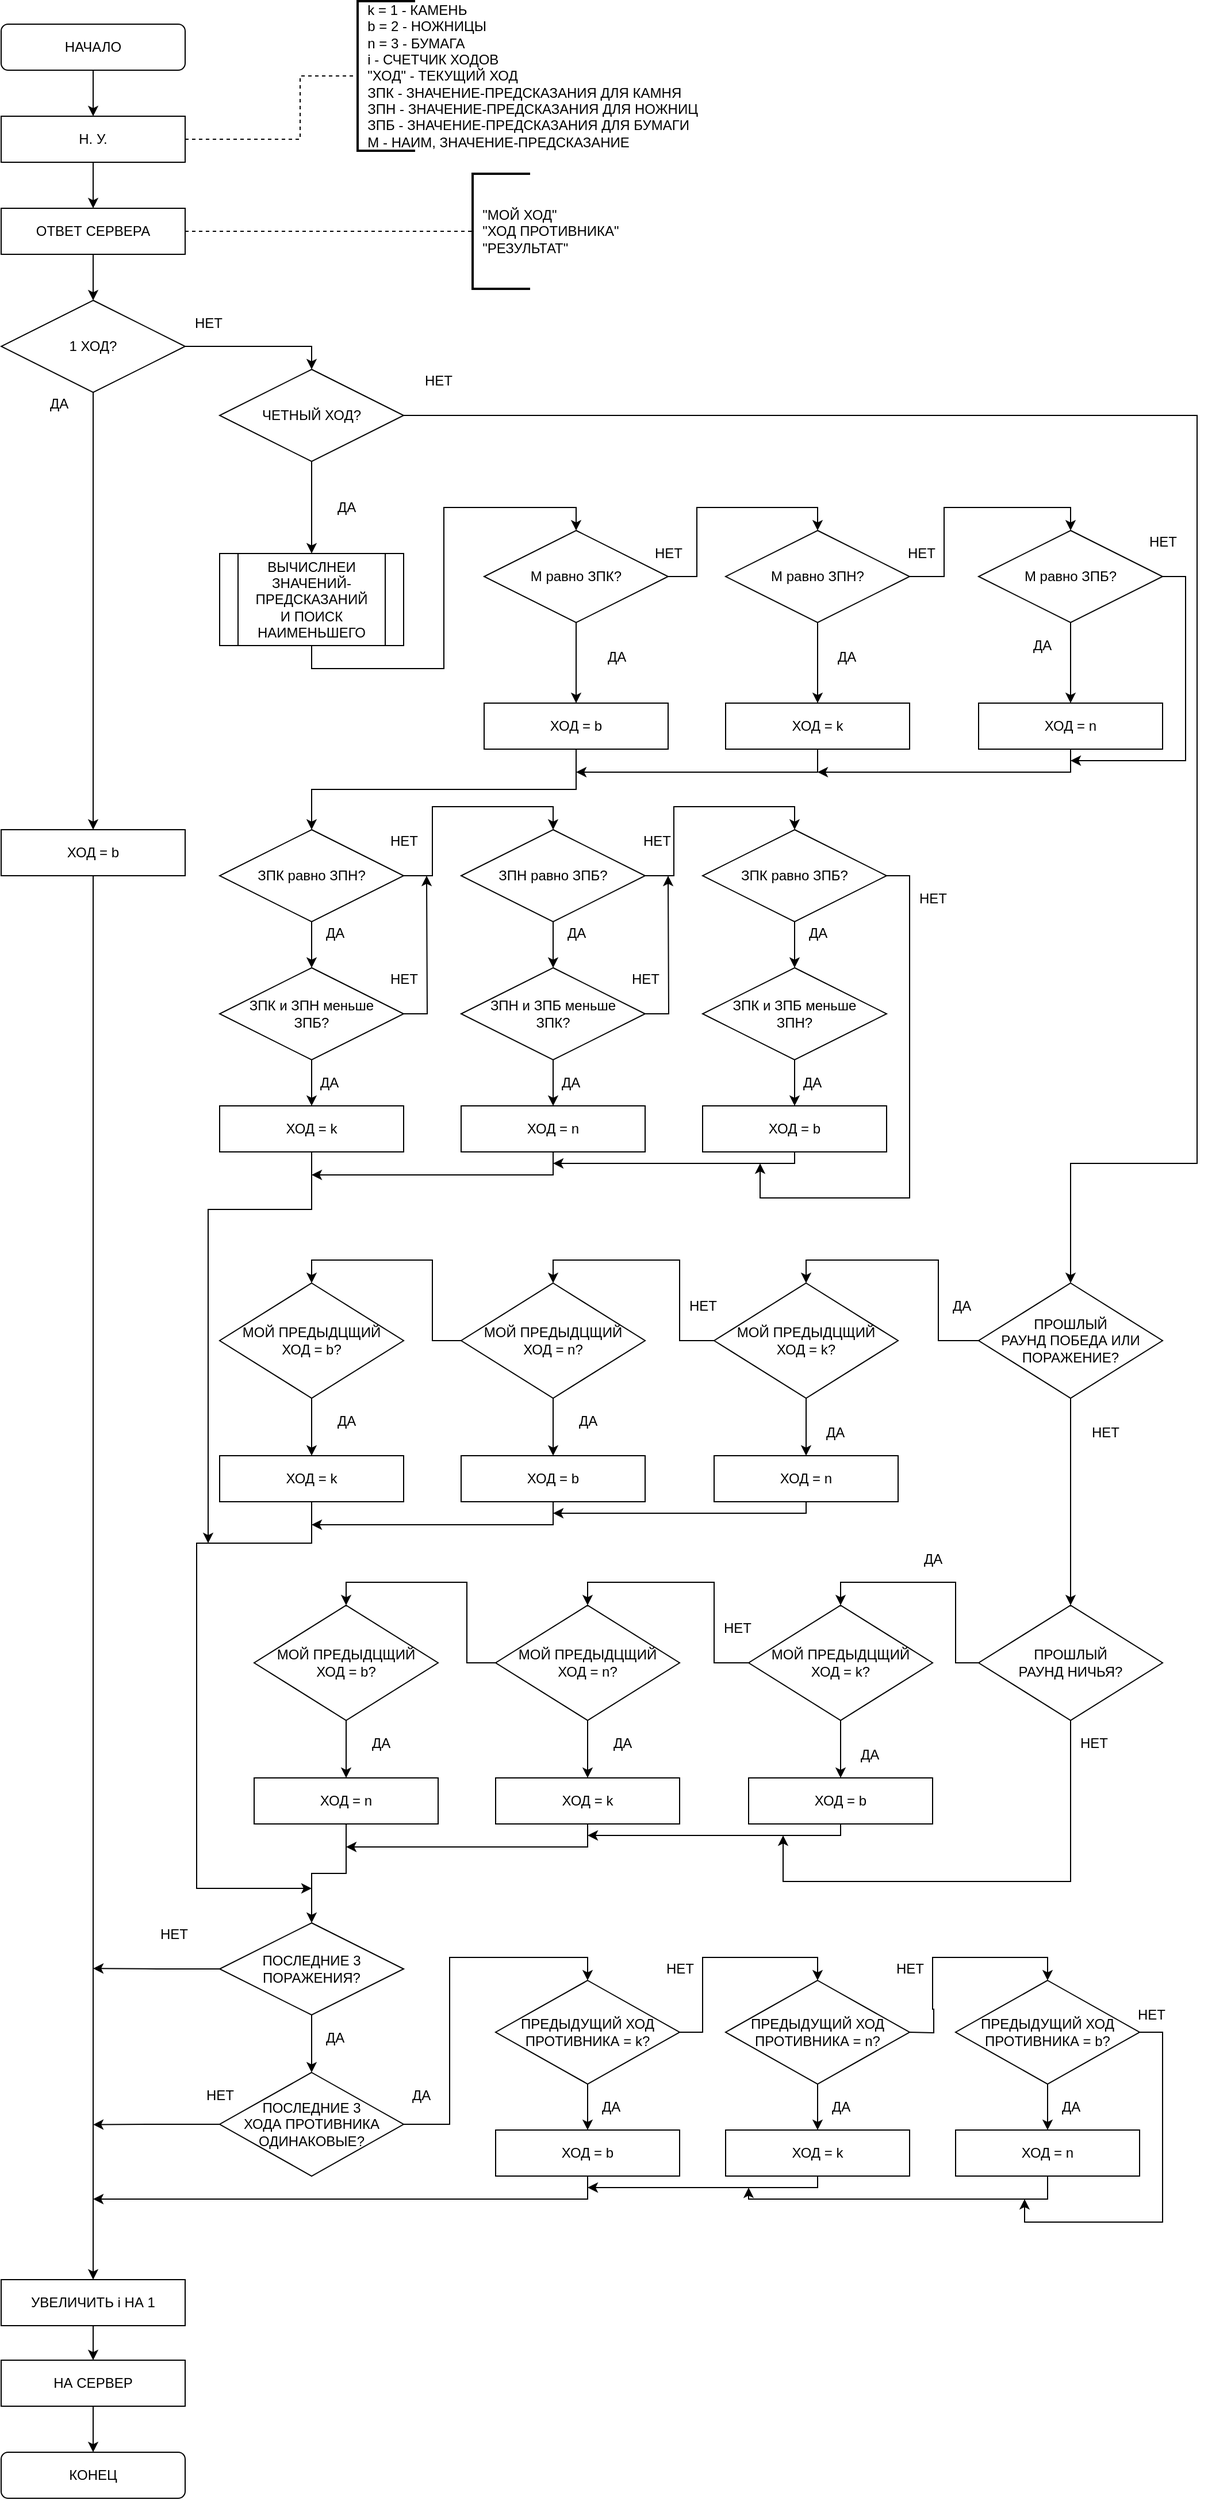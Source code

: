 <mxfile version="15.6.8" type="device"><diagram id="y2-D5QnwglV_dCBzOcti" name="Page-1"><mxGraphModel dx="2031" dy="1007" grid="1" gridSize="10" guides="1" tooltips="1" connect="1" arrows="1" fold="1" page="1" pageScale="1" pageWidth="1169" pageHeight="1654" math="0" shadow="0"><root><mxCell id="0"/><mxCell id="1" parent="0"/><mxCell id="aQTMfJhkRiMuNMCiUaAW-3" style="edgeStyle=orthogonalEdgeStyle;rounded=0;orthogonalLoop=1;jettySize=auto;html=1;exitX=0.5;exitY=1;exitDx=0;exitDy=0;entryX=0.5;entryY=0;entryDx=0;entryDy=0;" parent="1" source="aQTMfJhkRiMuNMCiUaAW-1" target="aQTMfJhkRiMuNMCiUaAW-2" edge="1"><mxGeometry relative="1" as="geometry"/></mxCell><mxCell id="aQTMfJhkRiMuNMCiUaAW-1" value="НАЧАЛО" style="rounded=1;whiteSpace=wrap;html=1;" parent="1" vertex="1"><mxGeometry x="120" y="40" width="160" height="40" as="geometry"/></mxCell><mxCell id="aQTMfJhkRiMuNMCiUaAW-8" style="edgeStyle=orthogonalEdgeStyle;rounded=0;orthogonalLoop=1;jettySize=auto;html=1;exitX=0.5;exitY=1;exitDx=0;exitDy=0;entryX=0.5;entryY=0;entryDx=0;entryDy=0;" parent="1" source="aQTMfJhkRiMuNMCiUaAW-2" target="aQTMfJhkRiMuNMCiUaAW-7" edge="1"><mxGeometry relative="1" as="geometry"/></mxCell><mxCell id="aQTMfJhkRiMuNMCiUaAW-2" value="Н. У." style="rounded=0;whiteSpace=wrap;html=1;" parent="1" vertex="1"><mxGeometry x="120" y="120" width="160" height="40" as="geometry"/></mxCell><mxCell id="aQTMfJhkRiMuNMCiUaAW-4" value="&amp;nbsp; k = 1 - КАМЕНЬ&lt;br&gt;&amp;nbsp; b = 2 - НОЖНИЦЫ&lt;br&gt;&amp;nbsp; n = 3 - БУМАГА&lt;br&gt;&amp;nbsp; i - СЧЕТЧИК ХОДОВ&lt;br&gt;&amp;nbsp; &quot;ХОД&quot; - ТЕКУЩИЙ ХОД&lt;br&gt;&amp;nbsp; ЗПК - ЗНАЧЕНИЕ-ПРЕДСКАЗАНИЯ ДЛЯ КАМНЯ&lt;br&gt;&amp;nbsp; ЗПН - ЗНАЧЕНИЕ-ПРЕДСКАЗАНИЯ ДЛЯ НОЖНИЦ&lt;br&gt;&amp;nbsp; ЗПБ - ЗНАЧЕНИЕ-ПРЕДСКАЗАНИЯ ДЛЯ БУМАГИ&lt;br&gt;&amp;nbsp; M - НАИМ, ЗНАЧЕНИЕ-ПРЕДСКАЗАНИЕ" style="strokeWidth=2;html=1;shape=mxgraph.flowchart.annotation_1;align=left;pointerEvents=1;" parent="1" vertex="1"><mxGeometry x="430" y="20" width="50" height="130" as="geometry"/></mxCell><mxCell id="aQTMfJhkRiMuNMCiUaAW-6" value="" style="endArrow=none;dashed=1;html=1;rounded=0;entryX=0;entryY=0.5;entryDx=0;entryDy=0;entryPerimeter=0;exitX=1;exitY=0.5;exitDx=0;exitDy=0;" parent="1" source="aQTMfJhkRiMuNMCiUaAW-2" target="aQTMfJhkRiMuNMCiUaAW-4" edge="1"><mxGeometry width="50" height="50" relative="1" as="geometry"><mxPoint x="250" y="220" as="sourcePoint"/><mxPoint x="300" y="170" as="targetPoint"/><Array as="points"><mxPoint x="380" y="140"/><mxPoint x="380" y="85"/></Array></mxGeometry></mxCell><mxCell id="aQTMfJhkRiMuNMCiUaAW-12" style="edgeStyle=orthogonalEdgeStyle;rounded=0;orthogonalLoop=1;jettySize=auto;html=1;exitX=0.5;exitY=1;exitDx=0;exitDy=0;entryX=0.5;entryY=0;entryDx=0;entryDy=0;" parent="1" source="aQTMfJhkRiMuNMCiUaAW-7" target="aQTMfJhkRiMuNMCiUaAW-11" edge="1"><mxGeometry relative="1" as="geometry"/></mxCell><mxCell id="aQTMfJhkRiMuNMCiUaAW-7" value="ОТВЕТ СЕРВЕРА&lt;br&gt;" style="rounded=0;whiteSpace=wrap;html=1;" parent="1" vertex="1"><mxGeometry x="120" y="200" width="160" height="40" as="geometry"/></mxCell><mxCell id="aQTMfJhkRiMuNMCiUaAW-9" value="&amp;nbsp; &quot;МОЙ ХОД&quot;&lt;br&gt;&amp;nbsp; &quot;ХОД ПРОТИВНИКА&quot;&lt;br&gt;&amp;nbsp; &quot;РЕЗУЛЬТАТ&quot;" style="strokeWidth=2;html=1;shape=mxgraph.flowchart.annotation_1;align=left;pointerEvents=1;" parent="1" vertex="1"><mxGeometry x="530" y="170" width="50" height="100" as="geometry"/></mxCell><mxCell id="aQTMfJhkRiMuNMCiUaAW-10" value="" style="endArrow=none;dashed=1;html=1;rounded=0;entryX=0;entryY=0.5;entryDx=0;entryDy=0;entryPerimeter=0;exitX=1;exitY=0.5;exitDx=0;exitDy=0;" parent="1" source="aQTMfJhkRiMuNMCiUaAW-7" target="aQTMfJhkRiMuNMCiUaAW-9" edge="1"><mxGeometry width="50" height="50" relative="1" as="geometry"><mxPoint x="290" y="219.41" as="sourcePoint"/><mxPoint x="350" y="219.41" as="targetPoint"/></mxGeometry></mxCell><mxCell id="aQTMfJhkRiMuNMCiUaAW-14" style="edgeStyle=orthogonalEdgeStyle;rounded=0;orthogonalLoop=1;jettySize=auto;html=1;exitX=0.5;exitY=1;exitDx=0;exitDy=0;entryX=0.5;entryY=0;entryDx=0;entryDy=0;" parent="1" source="aQTMfJhkRiMuNMCiUaAW-11" target="aQTMfJhkRiMuNMCiUaAW-13" edge="1"><mxGeometry relative="1" as="geometry"/></mxCell><mxCell id="8wLW-mZqTRAow8CKmx_i-2" style="edgeStyle=orthogonalEdgeStyle;rounded=0;orthogonalLoop=1;jettySize=auto;html=1;exitX=1;exitY=0.5;exitDx=0;exitDy=0;entryX=0.5;entryY=0;entryDx=0;entryDy=0;" edge="1" parent="1" source="aQTMfJhkRiMuNMCiUaAW-11" target="8wLW-mZqTRAow8CKmx_i-1"><mxGeometry relative="1" as="geometry"/></mxCell><mxCell id="aQTMfJhkRiMuNMCiUaAW-11" value="1 ХОД?" style="rhombus;whiteSpace=wrap;html=1;" parent="1" vertex="1"><mxGeometry x="120" y="280" width="160" height="80" as="geometry"/></mxCell><mxCell id="aQTMfJhkRiMuNMCiUaAW-17" style="edgeStyle=orthogonalEdgeStyle;rounded=0;orthogonalLoop=1;jettySize=auto;html=1;exitX=0.5;exitY=1;exitDx=0;exitDy=0;entryX=0.5;entryY=0;entryDx=0;entryDy=0;" parent="1" source="aQTMfJhkRiMuNMCiUaAW-13" target="aQTMfJhkRiMuNMCiUaAW-16" edge="1"><mxGeometry relative="1" as="geometry"/></mxCell><mxCell id="aQTMfJhkRiMuNMCiUaAW-13" value="ХОД = b" style="rounded=0;whiteSpace=wrap;html=1;" parent="1" vertex="1"><mxGeometry x="120" y="740" width="160" height="40" as="geometry"/></mxCell><mxCell id="aQTMfJhkRiMuNMCiUaAW-15" value="ДА" style="text;html=1;align=center;verticalAlign=middle;resizable=0;points=[];autosize=1;strokeColor=none;fillColor=none;" parent="1" vertex="1"><mxGeometry x="155" y="360" width="30" height="20" as="geometry"/></mxCell><mxCell id="aQTMfJhkRiMuNMCiUaAW-19" style="edgeStyle=orthogonalEdgeStyle;rounded=0;orthogonalLoop=1;jettySize=auto;html=1;exitX=0.5;exitY=1;exitDx=0;exitDy=0;entryX=0.5;entryY=0;entryDx=0;entryDy=0;" parent="1" source="aQTMfJhkRiMuNMCiUaAW-16" target="aQTMfJhkRiMuNMCiUaAW-18" edge="1"><mxGeometry relative="1" as="geometry"/></mxCell><mxCell id="aQTMfJhkRiMuNMCiUaAW-16" value="УВЕЛИЧИТЬ i НА 1" style="rounded=0;whiteSpace=wrap;html=1;" parent="1" vertex="1"><mxGeometry x="120" y="2000" width="160" height="40" as="geometry"/></mxCell><mxCell id="aQTMfJhkRiMuNMCiUaAW-21" style="edgeStyle=orthogonalEdgeStyle;rounded=0;orthogonalLoop=1;jettySize=auto;html=1;exitX=0.5;exitY=1;exitDx=0;exitDy=0;entryX=0.5;entryY=0;entryDx=0;entryDy=0;" parent="1" source="aQTMfJhkRiMuNMCiUaAW-18" target="aQTMfJhkRiMuNMCiUaAW-20" edge="1"><mxGeometry relative="1" as="geometry"/></mxCell><mxCell id="aQTMfJhkRiMuNMCiUaAW-18" value="НА СЕРВЕР" style="rounded=0;whiteSpace=wrap;html=1;" parent="1" vertex="1"><mxGeometry x="120" y="2070" width="160" height="40" as="geometry"/></mxCell><mxCell id="aQTMfJhkRiMuNMCiUaAW-20" value="КОНЕЦ" style="rounded=1;whiteSpace=wrap;html=1;" parent="1" vertex="1"><mxGeometry x="120" y="2150" width="160" height="40" as="geometry"/></mxCell><mxCell id="aQTMfJhkRiMuNMCiUaAW-26" style="edgeStyle=orthogonalEdgeStyle;rounded=0;orthogonalLoop=1;jettySize=auto;html=1;exitX=0.5;exitY=1;exitDx=0;exitDy=0;entryX=0.5;entryY=0;entryDx=0;entryDy=0;" parent="1" source="aQTMfJhkRiMuNMCiUaAW-22" target="aQTMfJhkRiMuNMCiUaAW-25" edge="1"><mxGeometry relative="1" as="geometry"/></mxCell><mxCell id="aQTMfJhkRiMuNMCiUaAW-22" value="ВЫЧИСЛНЕИ ЗНАЧЕНИЙ-ПРЕДСКАЗАНИЙ&lt;br&gt;И ПОИСК НАИМЕНЬШЕГО" style="shape=process;whiteSpace=wrap;html=1;backgroundOutline=1;" parent="1" vertex="1"><mxGeometry x="310" y="500" width="160" height="80" as="geometry"/></mxCell><mxCell id="aQTMfJhkRiMuNMCiUaAW-24" value="НЕТ" style="text;html=1;align=center;verticalAlign=middle;resizable=0;points=[];autosize=1;strokeColor=none;fillColor=none;" parent="1" vertex="1"><mxGeometry x="280" y="290" width="40" height="20" as="geometry"/></mxCell><mxCell id="aQTMfJhkRiMuNMCiUaAW-32" style="edgeStyle=orthogonalEdgeStyle;rounded=0;orthogonalLoop=1;jettySize=auto;html=1;exitX=0.5;exitY=1;exitDx=0;exitDy=0;entryX=0.5;entryY=0;entryDx=0;entryDy=0;" parent="1" source="aQTMfJhkRiMuNMCiUaAW-25" target="aQTMfJhkRiMuNMCiUaAW-31" edge="1"><mxGeometry relative="1" as="geometry"/></mxCell><mxCell id="aQTMfJhkRiMuNMCiUaAW-38" style="edgeStyle=orthogonalEdgeStyle;rounded=0;orthogonalLoop=1;jettySize=auto;html=1;exitX=1;exitY=0.5;exitDx=0;exitDy=0;entryX=0.5;entryY=0;entryDx=0;entryDy=0;" parent="1" source="aQTMfJhkRiMuNMCiUaAW-25" target="aQTMfJhkRiMuNMCiUaAW-35" edge="1"><mxGeometry relative="1" as="geometry"/></mxCell><mxCell id="aQTMfJhkRiMuNMCiUaAW-25" value="М равно ЗПК?" style="rhombus;whiteSpace=wrap;html=1;" parent="1" vertex="1"><mxGeometry x="540" y="480" width="160" height="80" as="geometry"/></mxCell><mxCell id="aQTMfJhkRiMuNMCiUaAW-48" style="edgeStyle=orthogonalEdgeStyle;rounded=0;orthogonalLoop=1;jettySize=auto;html=1;exitX=0.5;exitY=1;exitDx=0;exitDy=0;entryX=0.5;entryY=0;entryDx=0;entryDy=0;" parent="1" source="aQTMfJhkRiMuNMCiUaAW-31" target="aQTMfJhkRiMuNMCiUaAW-47" edge="1"><mxGeometry relative="1" as="geometry"/></mxCell><mxCell id="aQTMfJhkRiMuNMCiUaAW-31" value="ХОД = b" style="rounded=0;whiteSpace=wrap;html=1;" parent="1" vertex="1"><mxGeometry x="540" y="630" width="160" height="40" as="geometry"/></mxCell><mxCell id="aQTMfJhkRiMuNMCiUaAW-33" value="ДА" style="text;html=1;align=center;verticalAlign=middle;resizable=0;points=[];autosize=1;strokeColor=none;fillColor=none;" parent="1" vertex="1"><mxGeometry x="640" y="580" width="30" height="20" as="geometry"/></mxCell><mxCell id="aQTMfJhkRiMuNMCiUaAW-34" style="edgeStyle=orthogonalEdgeStyle;rounded=0;orthogonalLoop=1;jettySize=auto;html=1;exitX=0.5;exitY=1;exitDx=0;exitDy=0;entryX=0.5;entryY=0;entryDx=0;entryDy=0;" parent="1" source="aQTMfJhkRiMuNMCiUaAW-35" target="aQTMfJhkRiMuNMCiUaAW-36" edge="1"><mxGeometry relative="1" as="geometry"/></mxCell><mxCell id="aQTMfJhkRiMuNMCiUaAW-44" style="edgeStyle=orthogonalEdgeStyle;rounded=0;orthogonalLoop=1;jettySize=auto;html=1;exitX=1;exitY=0.5;exitDx=0;exitDy=0;entryX=0.5;entryY=0;entryDx=0;entryDy=0;" parent="1" source="aQTMfJhkRiMuNMCiUaAW-35" target="aQTMfJhkRiMuNMCiUaAW-41" edge="1"><mxGeometry relative="1" as="geometry"/></mxCell><mxCell id="aQTMfJhkRiMuNMCiUaAW-35" value="М равно ЗПН?" style="rhombus;whiteSpace=wrap;html=1;" parent="1" vertex="1"><mxGeometry x="750" y="480" width="160" height="80" as="geometry"/></mxCell><mxCell id="8wLW-mZqTRAow8CKmx_i-7" style="edgeStyle=orthogonalEdgeStyle;rounded=0;orthogonalLoop=1;jettySize=auto;html=1;exitX=0.5;exitY=1;exitDx=0;exitDy=0;" edge="1" parent="1" source="aQTMfJhkRiMuNMCiUaAW-36"><mxGeometry relative="1" as="geometry"><mxPoint x="620" y="690" as="targetPoint"/><Array as="points"><mxPoint x="830" y="690"/></Array></mxGeometry></mxCell><mxCell id="aQTMfJhkRiMuNMCiUaAW-36" value="ХОД = k" style="rounded=0;whiteSpace=wrap;html=1;" parent="1" vertex="1"><mxGeometry x="750" y="630" width="160" height="40" as="geometry"/></mxCell><mxCell id="aQTMfJhkRiMuNMCiUaAW-37" value="ДА" style="text;html=1;align=center;verticalAlign=middle;resizable=0;points=[];autosize=1;strokeColor=none;fillColor=none;" parent="1" vertex="1"><mxGeometry x="840" y="580" width="30" height="20" as="geometry"/></mxCell><mxCell id="aQTMfJhkRiMuNMCiUaAW-39" value="НЕТ" style="text;html=1;align=center;verticalAlign=middle;resizable=0;points=[];autosize=1;strokeColor=none;fillColor=none;" parent="1" vertex="1"><mxGeometry x="680" y="490" width="40" height="20" as="geometry"/></mxCell><mxCell id="aQTMfJhkRiMuNMCiUaAW-40" style="edgeStyle=orthogonalEdgeStyle;rounded=0;orthogonalLoop=1;jettySize=auto;html=1;exitX=0.5;exitY=1;exitDx=0;exitDy=0;entryX=0.5;entryY=0;entryDx=0;entryDy=0;" parent="1" source="aQTMfJhkRiMuNMCiUaAW-41" target="aQTMfJhkRiMuNMCiUaAW-42" edge="1"><mxGeometry relative="1" as="geometry"/></mxCell><mxCell id="8wLW-mZqTRAow8CKmx_i-9" style="edgeStyle=orthogonalEdgeStyle;rounded=0;orthogonalLoop=1;jettySize=auto;html=1;exitX=1;exitY=0.5;exitDx=0;exitDy=0;" edge="1" parent="1" source="aQTMfJhkRiMuNMCiUaAW-41"><mxGeometry relative="1" as="geometry"><mxPoint x="1050" y="680" as="targetPoint"/><Array as="points"><mxPoint x="1150" y="520"/><mxPoint x="1150" y="680"/></Array></mxGeometry></mxCell><mxCell id="aQTMfJhkRiMuNMCiUaAW-41" value="М равно ЗПБ?" style="rhombus;whiteSpace=wrap;html=1;" parent="1" vertex="1"><mxGeometry x="970" y="480" width="160" height="80" as="geometry"/></mxCell><mxCell id="8wLW-mZqTRAow8CKmx_i-8" style="edgeStyle=orthogonalEdgeStyle;rounded=0;orthogonalLoop=1;jettySize=auto;html=1;exitX=0.5;exitY=1;exitDx=0;exitDy=0;" edge="1" parent="1" source="aQTMfJhkRiMuNMCiUaAW-42"><mxGeometry relative="1" as="geometry"><mxPoint x="830" y="690" as="targetPoint"/><Array as="points"><mxPoint x="1050" y="690"/></Array></mxGeometry></mxCell><mxCell id="aQTMfJhkRiMuNMCiUaAW-42" value="ХОД = n" style="rounded=0;whiteSpace=wrap;html=1;" parent="1" vertex="1"><mxGeometry x="970" y="630" width="160" height="40" as="geometry"/></mxCell><mxCell id="aQTMfJhkRiMuNMCiUaAW-43" value="ДА" style="text;html=1;align=center;verticalAlign=middle;resizable=0;points=[];autosize=1;strokeColor=none;fillColor=none;" parent="1" vertex="1"><mxGeometry x="1010" y="570" width="30" height="20" as="geometry"/></mxCell><mxCell id="aQTMfJhkRiMuNMCiUaAW-45" value="НЕТ" style="text;html=1;align=center;verticalAlign=middle;resizable=0;points=[];autosize=1;strokeColor=none;fillColor=none;" parent="1" vertex="1"><mxGeometry x="900" y="490" width="40" height="20" as="geometry"/></mxCell><mxCell id="aQTMfJhkRiMuNMCiUaAW-52" style="edgeStyle=orthogonalEdgeStyle;rounded=0;orthogonalLoop=1;jettySize=auto;html=1;exitX=0.5;exitY=1;exitDx=0;exitDy=0;entryX=0.5;entryY=0;entryDx=0;entryDy=0;" parent="1" source="aQTMfJhkRiMuNMCiUaAW-47" target="aQTMfJhkRiMuNMCiUaAW-51" edge="1"><mxGeometry relative="1" as="geometry"/></mxCell><mxCell id="aQTMfJhkRiMuNMCiUaAW-64" style="edgeStyle=orthogonalEdgeStyle;rounded=0;orthogonalLoop=1;jettySize=auto;html=1;exitX=1;exitY=0.5;exitDx=0;exitDy=0;entryX=0.5;entryY=0;entryDx=0;entryDy=0;" parent="1" source="aQTMfJhkRiMuNMCiUaAW-47" target="aQTMfJhkRiMuNMCiUaAW-58" edge="1"><mxGeometry relative="1" as="geometry"/></mxCell><mxCell id="aQTMfJhkRiMuNMCiUaAW-47" value="ЗПК равно ЗПН?" style="rhombus;whiteSpace=wrap;html=1;" parent="1" vertex="1"><mxGeometry x="310" y="740" width="160" height="80" as="geometry"/></mxCell><mxCell id="aQTMfJhkRiMuNMCiUaAW-54" style="edgeStyle=orthogonalEdgeStyle;rounded=0;orthogonalLoop=1;jettySize=auto;html=1;exitX=0.5;exitY=1;exitDx=0;exitDy=0;entryX=0.5;entryY=0;entryDx=0;entryDy=0;" parent="1" source="aQTMfJhkRiMuNMCiUaAW-51" target="aQTMfJhkRiMuNMCiUaAW-53" edge="1"><mxGeometry relative="1" as="geometry"/></mxCell><mxCell id="aQTMfJhkRiMuNMCiUaAW-66" style="edgeStyle=orthogonalEdgeStyle;rounded=0;orthogonalLoop=1;jettySize=auto;html=1;exitX=1;exitY=0.5;exitDx=0;exitDy=0;" parent="1" source="aQTMfJhkRiMuNMCiUaAW-51" edge="1"><mxGeometry relative="1" as="geometry"><mxPoint x="490" y="780" as="targetPoint"/></mxGeometry></mxCell><mxCell id="aQTMfJhkRiMuNMCiUaAW-51" value="ЗПК и ЗПН меньше &lt;br&gt;ЗПБ?" style="rhombus;whiteSpace=wrap;html=1;" parent="1" vertex="1"><mxGeometry x="310" y="860" width="160" height="80" as="geometry"/></mxCell><mxCell id="8wLW-mZqTRAow8CKmx_i-76" style="edgeStyle=orthogonalEdgeStyle;rounded=0;orthogonalLoop=1;jettySize=auto;html=1;exitX=0.5;exitY=1;exitDx=0;exitDy=0;" edge="1" parent="1" source="aQTMfJhkRiMuNMCiUaAW-53"><mxGeometry relative="1" as="geometry"><mxPoint x="300" y="1360" as="targetPoint"/><Array as="points"><mxPoint x="390" y="1070"/><mxPoint x="300" y="1070"/></Array></mxGeometry></mxCell><mxCell id="aQTMfJhkRiMuNMCiUaAW-53" value="ХОД = k" style="rounded=0;whiteSpace=wrap;html=1;" parent="1" vertex="1"><mxGeometry x="310" y="980" width="160" height="40" as="geometry"/></mxCell><mxCell id="aQTMfJhkRiMuNMCiUaAW-55" value="ДА" style="text;html=1;align=center;verticalAlign=middle;resizable=0;points=[];autosize=1;strokeColor=none;fillColor=none;" parent="1" vertex="1"><mxGeometry x="390" y="950" width="30" height="20" as="geometry"/></mxCell><mxCell id="aQTMfJhkRiMuNMCiUaAW-56" value="ДА" style="text;html=1;align=center;verticalAlign=middle;resizable=0;points=[];autosize=1;strokeColor=none;fillColor=none;" parent="1" vertex="1"><mxGeometry x="395" y="820" width="30" height="20" as="geometry"/></mxCell><mxCell id="aQTMfJhkRiMuNMCiUaAW-57" style="edgeStyle=orthogonalEdgeStyle;rounded=0;orthogonalLoop=1;jettySize=auto;html=1;exitX=0.5;exitY=1;exitDx=0;exitDy=0;entryX=0.5;entryY=0;entryDx=0;entryDy=0;" parent="1" source="aQTMfJhkRiMuNMCiUaAW-58" target="aQTMfJhkRiMuNMCiUaAW-60" edge="1"><mxGeometry relative="1" as="geometry"/></mxCell><mxCell id="aQTMfJhkRiMuNMCiUaAW-75" style="edgeStyle=orthogonalEdgeStyle;rounded=0;orthogonalLoop=1;jettySize=auto;html=1;exitX=1;exitY=0.5;exitDx=0;exitDy=0;entryX=0.5;entryY=0;entryDx=0;entryDy=0;" parent="1" source="aQTMfJhkRiMuNMCiUaAW-58" target="aQTMfJhkRiMuNMCiUaAW-69" edge="1"><mxGeometry relative="1" as="geometry"/></mxCell><mxCell id="aQTMfJhkRiMuNMCiUaAW-58" value="ЗПН равно ЗПБ?" style="rhombus;whiteSpace=wrap;html=1;" parent="1" vertex="1"><mxGeometry x="520" y="740" width="160" height="80" as="geometry"/></mxCell><mxCell id="aQTMfJhkRiMuNMCiUaAW-59" style="edgeStyle=orthogonalEdgeStyle;rounded=0;orthogonalLoop=1;jettySize=auto;html=1;exitX=0.5;exitY=1;exitDx=0;exitDy=0;entryX=0.5;entryY=0;entryDx=0;entryDy=0;" parent="1" source="aQTMfJhkRiMuNMCiUaAW-60" target="aQTMfJhkRiMuNMCiUaAW-61" edge="1"><mxGeometry relative="1" as="geometry"/></mxCell><mxCell id="aQTMfJhkRiMuNMCiUaAW-77" style="edgeStyle=orthogonalEdgeStyle;rounded=0;orthogonalLoop=1;jettySize=auto;html=1;exitX=1;exitY=0.5;exitDx=0;exitDy=0;" parent="1" source="aQTMfJhkRiMuNMCiUaAW-60" edge="1"><mxGeometry relative="1" as="geometry"><mxPoint x="700" y="780" as="targetPoint"/></mxGeometry></mxCell><mxCell id="aQTMfJhkRiMuNMCiUaAW-60" value="ЗПН и ЗПБ меньше &lt;br&gt;ЗПК?" style="rhombus;whiteSpace=wrap;html=1;" parent="1" vertex="1"><mxGeometry x="520" y="860" width="160" height="80" as="geometry"/></mxCell><mxCell id="8wLW-mZqTRAow8CKmx_i-10" style="edgeStyle=orthogonalEdgeStyle;rounded=0;orthogonalLoop=1;jettySize=auto;html=1;exitX=0.5;exitY=1;exitDx=0;exitDy=0;" edge="1" parent="1" source="aQTMfJhkRiMuNMCiUaAW-61"><mxGeometry relative="1" as="geometry"><mxPoint x="390" y="1040" as="targetPoint"/><Array as="points"><mxPoint x="600" y="1040"/></Array></mxGeometry></mxCell><mxCell id="aQTMfJhkRiMuNMCiUaAW-61" value="ХОД = n" style="rounded=0;whiteSpace=wrap;html=1;" parent="1" vertex="1"><mxGeometry x="520" y="980" width="160" height="40" as="geometry"/></mxCell><mxCell id="aQTMfJhkRiMuNMCiUaAW-62" value="ДА" style="text;html=1;align=center;verticalAlign=middle;resizable=0;points=[];autosize=1;strokeColor=none;fillColor=none;" parent="1" vertex="1"><mxGeometry x="600" y="950" width="30" height="20" as="geometry"/></mxCell><mxCell id="aQTMfJhkRiMuNMCiUaAW-63" value="ДА" style="text;html=1;align=center;verticalAlign=middle;resizable=0;points=[];autosize=1;strokeColor=none;fillColor=none;" parent="1" vertex="1"><mxGeometry x="605" y="820" width="30" height="20" as="geometry"/></mxCell><mxCell id="aQTMfJhkRiMuNMCiUaAW-65" value="НЕТ" style="text;html=1;align=center;verticalAlign=middle;resizable=0;points=[];autosize=1;strokeColor=none;fillColor=none;" parent="1" vertex="1"><mxGeometry x="450" y="740" width="40" height="20" as="geometry"/></mxCell><mxCell id="aQTMfJhkRiMuNMCiUaAW-67" value="НЕТ" style="text;html=1;align=center;verticalAlign=middle;resizable=0;points=[];autosize=1;strokeColor=none;fillColor=none;" parent="1" vertex="1"><mxGeometry x="450" y="860" width="40" height="20" as="geometry"/></mxCell><mxCell id="aQTMfJhkRiMuNMCiUaAW-68" style="edgeStyle=orthogonalEdgeStyle;rounded=0;orthogonalLoop=1;jettySize=auto;html=1;exitX=0.5;exitY=1;exitDx=0;exitDy=0;entryX=0.5;entryY=0;entryDx=0;entryDy=0;" parent="1" source="aQTMfJhkRiMuNMCiUaAW-69" target="aQTMfJhkRiMuNMCiUaAW-71" edge="1"><mxGeometry relative="1" as="geometry"/></mxCell><mxCell id="8wLW-mZqTRAow8CKmx_i-12" style="edgeStyle=orthogonalEdgeStyle;rounded=0;orthogonalLoop=1;jettySize=auto;html=1;exitX=1;exitY=0.5;exitDx=0;exitDy=0;" edge="1" parent="1" source="aQTMfJhkRiMuNMCiUaAW-69"><mxGeometry relative="1" as="geometry"><mxPoint x="780" y="1030" as="targetPoint"/><Array as="points"><mxPoint x="910" y="780"/><mxPoint x="910" y="1060"/><mxPoint x="780" y="1060"/></Array></mxGeometry></mxCell><mxCell id="aQTMfJhkRiMuNMCiUaAW-69" value="ЗПК равно ЗПБ?" style="rhombus;whiteSpace=wrap;html=1;" parent="1" vertex="1"><mxGeometry x="730" y="740" width="160" height="80" as="geometry"/></mxCell><mxCell id="aQTMfJhkRiMuNMCiUaAW-70" style="edgeStyle=orthogonalEdgeStyle;rounded=0;orthogonalLoop=1;jettySize=auto;html=1;exitX=0.5;exitY=1;exitDx=0;exitDy=0;entryX=0.5;entryY=0;entryDx=0;entryDy=0;" parent="1" source="aQTMfJhkRiMuNMCiUaAW-71" target="aQTMfJhkRiMuNMCiUaAW-72" edge="1"><mxGeometry relative="1" as="geometry"/></mxCell><mxCell id="aQTMfJhkRiMuNMCiUaAW-71" value="ЗПК и ЗПБ меньше &lt;br&gt;ЗПН?" style="rhombus;whiteSpace=wrap;html=1;" parent="1" vertex="1"><mxGeometry x="730" y="860" width="160" height="80" as="geometry"/></mxCell><mxCell id="8wLW-mZqTRAow8CKmx_i-11" style="edgeStyle=orthogonalEdgeStyle;rounded=0;orthogonalLoop=1;jettySize=auto;html=1;exitX=0.5;exitY=1;exitDx=0;exitDy=0;" edge="1" parent="1" source="aQTMfJhkRiMuNMCiUaAW-72"><mxGeometry relative="1" as="geometry"><mxPoint x="600" y="1030" as="targetPoint"/><Array as="points"><mxPoint x="810" y="1030"/></Array></mxGeometry></mxCell><mxCell id="aQTMfJhkRiMuNMCiUaAW-72" value="ХОД = b" style="rounded=0;whiteSpace=wrap;html=1;" parent="1" vertex="1"><mxGeometry x="730" y="980" width="160" height="40" as="geometry"/></mxCell><mxCell id="aQTMfJhkRiMuNMCiUaAW-73" value="ДА" style="text;html=1;align=center;verticalAlign=middle;resizable=0;points=[];autosize=1;strokeColor=none;fillColor=none;" parent="1" vertex="1"><mxGeometry x="810" y="950" width="30" height="20" as="geometry"/></mxCell><mxCell id="aQTMfJhkRiMuNMCiUaAW-74" value="ДА" style="text;html=1;align=center;verticalAlign=middle;resizable=0;points=[];autosize=1;strokeColor=none;fillColor=none;" parent="1" vertex="1"><mxGeometry x="815" y="820" width="30" height="20" as="geometry"/></mxCell><mxCell id="aQTMfJhkRiMuNMCiUaAW-76" value="НЕТ" style="text;html=1;align=center;verticalAlign=middle;resizable=0;points=[];autosize=1;strokeColor=none;fillColor=none;" parent="1" vertex="1"><mxGeometry x="670" y="740" width="40" height="20" as="geometry"/></mxCell><mxCell id="aQTMfJhkRiMuNMCiUaAW-78" value="НЕТ" style="text;html=1;align=center;verticalAlign=middle;resizable=0;points=[];autosize=1;strokeColor=none;fillColor=none;" parent="1" vertex="1"><mxGeometry x="660" y="860" width="40" height="20" as="geometry"/></mxCell><mxCell id="aQTMfJhkRiMuNMCiUaAW-84" style="edgeStyle=orthogonalEdgeStyle;rounded=0;orthogonalLoop=1;jettySize=auto;html=1;exitX=0.5;exitY=1;exitDx=0;exitDy=0;entryX=0.5;entryY=0;entryDx=0;entryDy=0;" parent="1" source="aQTMfJhkRiMuNMCiUaAW-79" target="aQTMfJhkRiMuNMCiUaAW-83" edge="1"><mxGeometry relative="1" as="geometry"/></mxCell><mxCell id="8wLW-mZqTRAow8CKmx_i-37" style="edgeStyle=orthogonalEdgeStyle;rounded=0;orthogonalLoop=1;jettySize=auto;html=1;exitX=0;exitY=0.5;exitDx=0;exitDy=0;" edge="1" parent="1" source="aQTMfJhkRiMuNMCiUaAW-79"><mxGeometry relative="1" as="geometry"><mxPoint x="200" y="1729.571" as="targetPoint"/></mxGeometry></mxCell><mxCell id="aQTMfJhkRiMuNMCiUaAW-79" value="ПОСЛЕДНИЕ 3 ПОРАЖЕНИЯ?" style="rhombus;whiteSpace=wrap;html=1;" parent="1" vertex="1"><mxGeometry x="310" y="1690" width="160" height="80" as="geometry"/></mxCell><mxCell id="aQTMfJhkRiMuNMCiUaAW-92" style="edgeStyle=orthogonalEdgeStyle;rounded=0;orthogonalLoop=1;jettySize=auto;html=1;exitX=1;exitY=0.5;exitDx=0;exitDy=0;entryX=0.5;entryY=0;entryDx=0;entryDy=0;" parent="1" source="aQTMfJhkRiMuNMCiUaAW-83" target="aQTMfJhkRiMuNMCiUaAW-89" edge="1"><mxGeometry relative="1" as="geometry"/></mxCell><mxCell id="8wLW-mZqTRAow8CKmx_i-13" style="edgeStyle=orthogonalEdgeStyle;rounded=0;orthogonalLoop=1;jettySize=auto;html=1;exitX=0;exitY=0.5;exitDx=0;exitDy=0;" edge="1" parent="1" source="aQTMfJhkRiMuNMCiUaAW-83"><mxGeometry relative="1" as="geometry"><mxPoint x="200" y="1865.286" as="targetPoint"/></mxGeometry></mxCell><mxCell id="aQTMfJhkRiMuNMCiUaAW-83" value="ПОСЛЕДНИЕ 3 &lt;br&gt;ХОДА ПРОТИВНИКА ОДИНАКОВЫЕ?" style="rhombus;whiteSpace=wrap;html=1;" parent="1" vertex="1"><mxGeometry x="310" y="1820" width="160" height="90" as="geometry"/></mxCell><mxCell id="aQTMfJhkRiMuNMCiUaAW-85" value="ДА" style="text;html=1;align=center;verticalAlign=middle;resizable=0;points=[];autosize=1;strokeColor=none;fillColor=none;" parent="1" vertex="1"><mxGeometry x="395" y="1780" width="30" height="20" as="geometry"/></mxCell><mxCell id="aQTMfJhkRiMuNMCiUaAW-95" style="edgeStyle=orthogonalEdgeStyle;rounded=0;orthogonalLoop=1;jettySize=auto;html=1;exitX=0.5;exitY=1;exitDx=0;exitDy=0;entryX=0.5;entryY=0;entryDx=0;entryDy=0;" parent="1" source="aQTMfJhkRiMuNMCiUaAW-89" target="aQTMfJhkRiMuNMCiUaAW-94" edge="1"><mxGeometry relative="1" as="geometry"/></mxCell><mxCell id="aQTMfJhkRiMuNMCiUaAW-101" style="edgeStyle=orthogonalEdgeStyle;rounded=0;orthogonalLoop=1;jettySize=auto;html=1;exitX=1;exitY=0.5;exitDx=0;exitDy=0;entryX=0.5;entryY=0;entryDx=0;entryDy=0;" parent="1" source="aQTMfJhkRiMuNMCiUaAW-89" target="aQTMfJhkRiMuNMCiUaAW-98" edge="1"><mxGeometry relative="1" as="geometry"/></mxCell><mxCell id="aQTMfJhkRiMuNMCiUaAW-89" value="ПРЕДЫДУЩИЙ ХОД ПРОТИВНИКА = k?" style="rhombus;whiteSpace=wrap;html=1;" parent="1" vertex="1"><mxGeometry x="550" y="1740" width="160" height="90" as="geometry"/></mxCell><mxCell id="aQTMfJhkRiMuNMCiUaAW-91" value="НЕТ" style="text;html=1;align=center;verticalAlign=middle;resizable=0;points=[];autosize=1;strokeColor=none;fillColor=none;" parent="1" vertex="1"><mxGeometry x="290" y="1830" width="40" height="20" as="geometry"/></mxCell><mxCell id="aQTMfJhkRiMuNMCiUaAW-93" value="ДА" style="text;html=1;align=center;verticalAlign=middle;resizable=0;points=[];autosize=1;strokeColor=none;fillColor=none;" parent="1" vertex="1"><mxGeometry x="470" y="1830" width="30" height="20" as="geometry"/></mxCell><mxCell id="8wLW-mZqTRAow8CKmx_i-14" style="edgeStyle=orthogonalEdgeStyle;rounded=0;orthogonalLoop=1;jettySize=auto;html=1;exitX=0.5;exitY=1;exitDx=0;exitDy=0;" edge="1" parent="1" source="aQTMfJhkRiMuNMCiUaAW-94"><mxGeometry relative="1" as="geometry"><mxPoint x="200" y="1930" as="targetPoint"/><Array as="points"><mxPoint x="630" y="1930"/><mxPoint x="200" y="1930"/></Array></mxGeometry></mxCell><mxCell id="aQTMfJhkRiMuNMCiUaAW-94" value="ХОД = b" style="rounded=0;whiteSpace=wrap;html=1;" parent="1" vertex="1"><mxGeometry x="550" y="1870" width="160" height="40" as="geometry"/></mxCell><mxCell id="aQTMfJhkRiMuNMCiUaAW-96" value="ДА" style="text;html=1;align=center;verticalAlign=middle;resizable=0;points=[];autosize=1;strokeColor=none;fillColor=none;" parent="1" vertex="1"><mxGeometry x="635" y="1840" width="30" height="20" as="geometry"/></mxCell><mxCell id="aQTMfJhkRiMuNMCiUaAW-97" style="edgeStyle=orthogonalEdgeStyle;rounded=0;orthogonalLoop=1;jettySize=auto;html=1;exitX=0.5;exitY=1;exitDx=0;exitDy=0;entryX=0.5;entryY=0;entryDx=0;entryDy=0;" parent="1" source="aQTMfJhkRiMuNMCiUaAW-98" target="aQTMfJhkRiMuNMCiUaAW-99" edge="1"><mxGeometry relative="1" as="geometry"/></mxCell><mxCell id="aQTMfJhkRiMuNMCiUaAW-98" value="ПРЕДЫДУЩИЙ ХОД ПРОТИВНИКА = n?" style="rhombus;whiteSpace=wrap;html=1;" parent="1" vertex="1"><mxGeometry x="750" y="1740" width="160" height="90" as="geometry"/></mxCell><mxCell id="8wLW-mZqTRAow8CKmx_i-15" style="edgeStyle=orthogonalEdgeStyle;rounded=0;orthogonalLoop=1;jettySize=auto;html=1;exitX=0.5;exitY=1;exitDx=0;exitDy=0;" edge="1" parent="1" source="aQTMfJhkRiMuNMCiUaAW-99"><mxGeometry relative="1" as="geometry"><mxPoint x="630" y="1920" as="targetPoint"/><Array as="points"><mxPoint x="830" y="1920"/></Array></mxGeometry></mxCell><mxCell id="aQTMfJhkRiMuNMCiUaAW-99" value="ХОД = k" style="rounded=0;whiteSpace=wrap;html=1;" parent="1" vertex="1"><mxGeometry x="750" y="1870" width="160" height="40" as="geometry"/></mxCell><mxCell id="aQTMfJhkRiMuNMCiUaAW-100" value="ДА" style="text;html=1;align=center;verticalAlign=middle;resizable=0;points=[];autosize=1;strokeColor=none;fillColor=none;" parent="1" vertex="1"><mxGeometry x="835" y="1840" width="30" height="20" as="geometry"/></mxCell><mxCell id="aQTMfJhkRiMuNMCiUaAW-102" value="НЕТ" style="text;html=1;align=center;verticalAlign=middle;resizable=0;points=[];autosize=1;strokeColor=none;fillColor=none;" parent="1" vertex="1"><mxGeometry x="690" y="1720" width="40" height="20" as="geometry"/></mxCell><mxCell id="aQTMfJhkRiMuNMCiUaAW-103" style="edgeStyle=orthogonalEdgeStyle;rounded=0;orthogonalLoop=1;jettySize=auto;html=1;exitX=1;exitY=0.5;exitDx=0;exitDy=0;entryX=0.5;entryY=0;entryDx=0;entryDy=0;" parent="1" target="aQTMfJhkRiMuNMCiUaAW-105" edge="1"><mxGeometry relative="1" as="geometry"><mxPoint x="910" y="1785" as="sourcePoint"/></mxGeometry></mxCell><mxCell id="aQTMfJhkRiMuNMCiUaAW-104" style="edgeStyle=orthogonalEdgeStyle;rounded=0;orthogonalLoop=1;jettySize=auto;html=1;exitX=0.5;exitY=1;exitDx=0;exitDy=0;entryX=0.5;entryY=0;entryDx=0;entryDy=0;" parent="1" source="aQTMfJhkRiMuNMCiUaAW-105" target="aQTMfJhkRiMuNMCiUaAW-106" edge="1"><mxGeometry relative="1" as="geometry"/></mxCell><mxCell id="8wLW-mZqTRAow8CKmx_i-17" style="edgeStyle=orthogonalEdgeStyle;rounded=0;orthogonalLoop=1;jettySize=auto;html=1;exitX=1;exitY=0.5;exitDx=0;exitDy=0;" edge="1" parent="1" source="aQTMfJhkRiMuNMCiUaAW-105"><mxGeometry relative="1" as="geometry"><mxPoint x="1010" y="1930" as="targetPoint"/><Array as="points"><mxPoint x="1130" y="1785"/><mxPoint x="1130" y="1950"/><mxPoint x="1010" y="1950"/></Array></mxGeometry></mxCell><mxCell id="aQTMfJhkRiMuNMCiUaAW-105" value="ПРЕДЫДУЩИЙ ХОД ПРОТИВНИКА = b?" style="rhombus;whiteSpace=wrap;html=1;" parent="1" vertex="1"><mxGeometry x="950" y="1740" width="160" height="90" as="geometry"/></mxCell><mxCell id="8wLW-mZqTRAow8CKmx_i-16" style="edgeStyle=orthogonalEdgeStyle;rounded=0;orthogonalLoop=1;jettySize=auto;html=1;exitX=0.5;exitY=1;exitDx=0;exitDy=0;" edge="1" parent="1" source="aQTMfJhkRiMuNMCiUaAW-106"><mxGeometry relative="1" as="geometry"><mxPoint x="770" y="1920" as="targetPoint"/><Array as="points"><mxPoint x="1030" y="1930"/><mxPoint x="770" y="1930"/></Array></mxGeometry></mxCell><mxCell id="aQTMfJhkRiMuNMCiUaAW-106" value="ХОД = n" style="rounded=0;whiteSpace=wrap;html=1;" parent="1" vertex="1"><mxGeometry x="950" y="1870" width="160" height="40" as="geometry"/></mxCell><mxCell id="aQTMfJhkRiMuNMCiUaAW-107" value="ДА" style="text;html=1;align=center;verticalAlign=middle;resizable=0;points=[];autosize=1;strokeColor=none;fillColor=none;" parent="1" vertex="1"><mxGeometry x="1035" y="1840" width="30" height="20" as="geometry"/></mxCell><mxCell id="aQTMfJhkRiMuNMCiUaAW-108" value="НЕТ" style="text;html=1;align=center;verticalAlign=middle;resizable=0;points=[];autosize=1;strokeColor=none;fillColor=none;" parent="1" vertex="1"><mxGeometry x="890" y="1720" width="40" height="20" as="geometry"/></mxCell><mxCell id="aQTMfJhkRiMuNMCiUaAW-110" value="НЕТ" style="text;html=1;align=center;verticalAlign=middle;resizable=0;points=[];autosize=1;strokeColor=none;fillColor=none;" parent="1" vertex="1"><mxGeometry x="910" y="790" width="40" height="20" as="geometry"/></mxCell><mxCell id="aQTMfJhkRiMuNMCiUaAW-112" value="НЕТ" style="text;html=1;align=center;verticalAlign=middle;resizable=0;points=[];autosize=1;strokeColor=none;fillColor=none;" parent="1" vertex="1"><mxGeometry x="1110" y="480" width="40" height="20" as="geometry"/></mxCell><mxCell id="aQTMfJhkRiMuNMCiUaAW-117" value="НЕТ" style="text;html=1;align=center;verticalAlign=middle;resizable=0;points=[];autosize=1;strokeColor=none;fillColor=none;" parent="1" vertex="1"><mxGeometry x="1100" y="1760" width="40" height="20" as="geometry"/></mxCell><mxCell id="8wLW-mZqTRAow8CKmx_i-6" style="edgeStyle=orthogonalEdgeStyle;rounded=0;orthogonalLoop=1;jettySize=auto;html=1;exitX=0.5;exitY=1;exitDx=0;exitDy=0;entryX=0.5;entryY=0;entryDx=0;entryDy=0;" edge="1" parent="1" source="8wLW-mZqTRAow8CKmx_i-1" target="aQTMfJhkRiMuNMCiUaAW-22"><mxGeometry relative="1" as="geometry"/></mxCell><mxCell id="8wLW-mZqTRAow8CKmx_i-18" style="edgeStyle=orthogonalEdgeStyle;rounded=0;orthogonalLoop=1;jettySize=auto;html=1;exitX=1;exitY=0.5;exitDx=0;exitDy=0;entryX=0.5;entryY=0;entryDx=0;entryDy=0;" edge="1" parent="1" source="8wLW-mZqTRAow8CKmx_i-1" target="8wLW-mZqTRAow8CKmx_i-19"><mxGeometry relative="1" as="geometry"><mxPoint x="400" y="1400" as="targetPoint"/><Array as="points"><mxPoint x="1160" y="380"/><mxPoint x="1160" y="1030"/><mxPoint x="1050" y="1030"/></Array></mxGeometry></mxCell><mxCell id="8wLW-mZqTRAow8CKmx_i-1" value="ЧЕТНЫЙ ХОД?" style="rhombus;whiteSpace=wrap;html=1;" vertex="1" parent="1"><mxGeometry x="310" y="340" width="160" height="80" as="geometry"/></mxCell><mxCell id="8wLW-mZqTRAow8CKmx_i-4" value="ДА" style="text;html=1;align=center;verticalAlign=middle;resizable=0;points=[];autosize=1;strokeColor=none;fillColor=none;" vertex="1" parent="1"><mxGeometry x="405" y="450" width="30" height="20" as="geometry"/></mxCell><mxCell id="8wLW-mZqTRAow8CKmx_i-29" style="edgeStyle=orthogonalEdgeStyle;rounded=0;orthogonalLoop=1;jettySize=auto;html=1;exitX=0;exitY=0.5;exitDx=0;exitDy=0;entryX=0.5;entryY=0;entryDx=0;entryDy=0;" edge="1" parent="1" source="8wLW-mZqTRAow8CKmx_i-19" target="8wLW-mZqTRAow8CKmx_i-21"><mxGeometry relative="1" as="geometry"/></mxCell><mxCell id="8wLW-mZqTRAow8CKmx_i-45" style="edgeStyle=orthogonalEdgeStyle;rounded=0;orthogonalLoop=1;jettySize=auto;html=1;exitX=0.5;exitY=1;exitDx=0;exitDy=0;entryX=0.5;entryY=0;entryDx=0;entryDy=0;" edge="1" parent="1" source="8wLW-mZqTRAow8CKmx_i-19" target="8wLW-mZqTRAow8CKmx_i-44"><mxGeometry relative="1" as="geometry"/></mxCell><mxCell id="8wLW-mZqTRAow8CKmx_i-19" value="ПРОШЛЫЙ &lt;br&gt;РАУНД ПОБЕДА ИЛИ ПОРАЖЕНИЕ?" style="rhombus;whiteSpace=wrap;html=1;" vertex="1" parent="1"><mxGeometry x="970" y="1134" width="160" height="100" as="geometry"/></mxCell><mxCell id="8wLW-mZqTRAow8CKmx_i-20" value="НЕТ" style="text;html=1;align=center;verticalAlign=middle;resizable=0;points=[];autosize=1;strokeColor=none;fillColor=none;" vertex="1" parent="1"><mxGeometry x="480" y="340" width="40" height="20" as="geometry"/></mxCell><mxCell id="8wLW-mZqTRAow8CKmx_i-25" style="edgeStyle=orthogonalEdgeStyle;rounded=0;orthogonalLoop=1;jettySize=auto;html=1;exitX=0.5;exitY=1;exitDx=0;exitDy=0;entryX=0.5;entryY=0;entryDx=0;entryDy=0;" edge="1" parent="1" source="8wLW-mZqTRAow8CKmx_i-21" target="8wLW-mZqTRAow8CKmx_i-24"><mxGeometry relative="1" as="geometry"/></mxCell><mxCell id="8wLW-mZqTRAow8CKmx_i-28" style="edgeStyle=orthogonalEdgeStyle;rounded=0;orthogonalLoop=1;jettySize=auto;html=1;exitX=0;exitY=0.5;exitDx=0;exitDy=0;entryX=0.5;entryY=0;entryDx=0;entryDy=0;" edge="1" parent="1" source="8wLW-mZqTRAow8CKmx_i-21" target="8wLW-mZqTRAow8CKmx_i-27"><mxGeometry relative="1" as="geometry"/></mxCell><mxCell id="8wLW-mZqTRAow8CKmx_i-21" value="МОЙ ПРЕДЫДЦЩИЙ &lt;br&gt;ХОД = k?" style="rhombus;whiteSpace=wrap;html=1;" vertex="1" parent="1"><mxGeometry x="740" y="1134" width="160" height="100" as="geometry"/></mxCell><mxCell id="8wLW-mZqTRAow8CKmx_i-23" value="ДА" style="text;html=1;align=center;verticalAlign=middle;resizable=0;points=[];autosize=1;strokeColor=none;fillColor=none;" vertex="1" parent="1"><mxGeometry x="940" y="1144" width="30" height="20" as="geometry"/></mxCell><mxCell id="8wLW-mZqTRAow8CKmx_i-43" style="edgeStyle=orthogonalEdgeStyle;rounded=0;orthogonalLoop=1;jettySize=auto;html=1;exitX=0.5;exitY=1;exitDx=0;exitDy=0;" edge="1" parent="1" source="8wLW-mZqTRAow8CKmx_i-24"><mxGeometry relative="1" as="geometry"><mxPoint x="600" y="1334" as="targetPoint"/><Array as="points"><mxPoint x="820" y="1334"/></Array></mxGeometry></mxCell><mxCell id="8wLW-mZqTRAow8CKmx_i-24" value="ХОД = n" style="rounded=0;whiteSpace=wrap;html=1;" vertex="1" parent="1"><mxGeometry x="740" y="1284" width="160" height="40" as="geometry"/></mxCell><mxCell id="8wLW-mZqTRAow8CKmx_i-26" value="ДА" style="text;html=1;align=center;verticalAlign=middle;resizable=0;points=[];autosize=1;strokeColor=none;fillColor=none;" vertex="1" parent="1"><mxGeometry x="830" y="1254" width="30" height="20" as="geometry"/></mxCell><mxCell id="8wLW-mZqTRAow8CKmx_i-32" style="edgeStyle=orthogonalEdgeStyle;rounded=0;orthogonalLoop=1;jettySize=auto;html=1;exitX=0.5;exitY=1;exitDx=0;exitDy=0;entryX=0.5;entryY=0;entryDx=0;entryDy=0;" edge="1" parent="1" source="8wLW-mZqTRAow8CKmx_i-27" target="8wLW-mZqTRAow8CKmx_i-31"><mxGeometry relative="1" as="geometry"/></mxCell><mxCell id="8wLW-mZqTRAow8CKmx_i-34" style="edgeStyle=orthogonalEdgeStyle;rounded=0;orthogonalLoop=1;jettySize=auto;html=1;exitX=0;exitY=0.5;exitDx=0;exitDy=0;entryX=0.5;entryY=0;entryDx=0;entryDy=0;" edge="1" parent="1" source="8wLW-mZqTRAow8CKmx_i-27" target="8wLW-mZqTRAow8CKmx_i-33"><mxGeometry relative="1" as="geometry"/></mxCell><mxCell id="8wLW-mZqTRAow8CKmx_i-27" value="МОЙ ПРЕДЫДЦЩИЙ &lt;br&gt;ХОД = n?" style="rhombus;whiteSpace=wrap;html=1;" vertex="1" parent="1"><mxGeometry x="520" y="1134" width="160" height="100" as="geometry"/></mxCell><mxCell id="8wLW-mZqTRAow8CKmx_i-30" value="НЕТ" style="text;html=1;align=center;verticalAlign=middle;resizable=0;points=[];autosize=1;strokeColor=none;fillColor=none;" vertex="1" parent="1"><mxGeometry x="710" y="1144" width="40" height="20" as="geometry"/></mxCell><mxCell id="8wLW-mZqTRAow8CKmx_i-42" style="edgeStyle=orthogonalEdgeStyle;rounded=0;orthogonalLoop=1;jettySize=auto;html=1;exitX=0.5;exitY=1;exitDx=0;exitDy=0;" edge="1" parent="1" source="8wLW-mZqTRAow8CKmx_i-31"><mxGeometry relative="1" as="geometry"><mxPoint x="390" y="1344" as="targetPoint"/><Array as="points"><mxPoint x="600" y="1344"/></Array></mxGeometry></mxCell><mxCell id="8wLW-mZqTRAow8CKmx_i-31" value="ХОД = b" style="rounded=0;whiteSpace=wrap;html=1;" vertex="1" parent="1"><mxGeometry x="520" y="1284" width="160" height="40" as="geometry"/></mxCell><mxCell id="8wLW-mZqTRAow8CKmx_i-36" style="edgeStyle=orthogonalEdgeStyle;rounded=0;orthogonalLoop=1;jettySize=auto;html=1;exitX=0.5;exitY=1;exitDx=0;exitDy=0;" edge="1" parent="1" source="8wLW-mZqTRAow8CKmx_i-33" target="8wLW-mZqTRAow8CKmx_i-35"><mxGeometry relative="1" as="geometry"/></mxCell><mxCell id="8wLW-mZqTRAow8CKmx_i-33" value="МОЙ ПРЕДЫДЦЩИЙ &lt;br&gt;ХОД = b?" style="rhombus;whiteSpace=wrap;html=1;" vertex="1" parent="1"><mxGeometry x="310" y="1134" width="160" height="100" as="geometry"/></mxCell><mxCell id="8wLW-mZqTRAow8CKmx_i-75" style="edgeStyle=orthogonalEdgeStyle;rounded=0;orthogonalLoop=1;jettySize=auto;html=1;exitX=0.5;exitY=1;exitDx=0;exitDy=0;" edge="1" parent="1" source="8wLW-mZqTRAow8CKmx_i-35"><mxGeometry relative="1" as="geometry"><mxPoint x="390" y="1660" as="targetPoint"/><Array as="points"><mxPoint x="390" y="1360"/><mxPoint x="290" y="1360"/><mxPoint x="290" y="1660"/><mxPoint x="390" y="1660"/></Array></mxGeometry></mxCell><mxCell id="8wLW-mZqTRAow8CKmx_i-35" value="ХОД = k" style="rounded=0;whiteSpace=wrap;html=1;" vertex="1" parent="1"><mxGeometry x="310" y="1284" width="160" height="40" as="geometry"/></mxCell><mxCell id="8wLW-mZqTRAow8CKmx_i-38" value="НЕТ" style="text;html=1;align=center;verticalAlign=middle;resizable=0;points=[];autosize=1;strokeColor=none;fillColor=none;" vertex="1" parent="1"><mxGeometry x="250" y="1690" width="40" height="20" as="geometry"/></mxCell><mxCell id="8wLW-mZqTRAow8CKmx_i-66" style="edgeStyle=orthogonalEdgeStyle;rounded=0;orthogonalLoop=1;jettySize=auto;html=1;exitX=0;exitY=0.5;exitDx=0;exitDy=0;entryX=0.5;entryY=0;entryDx=0;entryDy=0;" edge="1" parent="1" source="8wLW-mZqTRAow8CKmx_i-44" target="8wLW-mZqTRAow8CKmx_i-51"><mxGeometry relative="1" as="geometry"/></mxCell><mxCell id="8wLW-mZqTRAow8CKmx_i-71" style="edgeStyle=orthogonalEdgeStyle;rounded=0;orthogonalLoop=1;jettySize=auto;html=1;exitX=0.5;exitY=1;exitDx=0;exitDy=0;" edge="1" parent="1" source="8wLW-mZqTRAow8CKmx_i-44"><mxGeometry relative="1" as="geometry"><mxPoint x="800" y="1614" as="targetPoint"/><Array as="points"><mxPoint x="1050" y="1654"/><mxPoint x="800" y="1654"/></Array></mxGeometry></mxCell><mxCell id="8wLW-mZqTRAow8CKmx_i-44" value="ПРОШЛЫЙ &lt;br&gt;РАУНД НИЧЬЯ?" style="rhombus;whiteSpace=wrap;html=1;" vertex="1" parent="1"><mxGeometry x="970" y="1414" width="160" height="100" as="geometry"/></mxCell><mxCell id="8wLW-mZqTRAow8CKmx_i-46" value="НЕТ" style="text;html=1;align=center;verticalAlign=middle;resizable=0;points=[];autosize=1;strokeColor=none;fillColor=none;" vertex="1" parent="1"><mxGeometry x="1060" y="1254" width="40" height="20" as="geometry"/></mxCell><mxCell id="8wLW-mZqTRAow8CKmx_i-47" value="ДА" style="text;html=1;align=center;verticalAlign=middle;resizable=0;points=[];autosize=1;strokeColor=none;fillColor=none;" vertex="1" parent="1"><mxGeometry x="615" y="1244" width="30" height="20" as="geometry"/></mxCell><mxCell id="8wLW-mZqTRAow8CKmx_i-48" value="ДА" style="text;html=1;align=center;verticalAlign=middle;resizable=0;points=[];autosize=1;strokeColor=none;fillColor=none;" vertex="1" parent="1"><mxGeometry x="405" y="1244" width="30" height="20" as="geometry"/></mxCell><mxCell id="8wLW-mZqTRAow8CKmx_i-49" style="edgeStyle=orthogonalEdgeStyle;rounded=0;orthogonalLoop=1;jettySize=auto;html=1;exitX=0.5;exitY=1;exitDx=0;exitDy=0;entryX=0.5;entryY=0;entryDx=0;entryDy=0;" edge="1" parent="1" source="8wLW-mZqTRAow8CKmx_i-51" target="8wLW-mZqTRAow8CKmx_i-53"><mxGeometry relative="1" as="geometry"/></mxCell><mxCell id="8wLW-mZqTRAow8CKmx_i-50" style="edgeStyle=orthogonalEdgeStyle;rounded=0;orthogonalLoop=1;jettySize=auto;html=1;exitX=0;exitY=0.5;exitDx=0;exitDy=0;entryX=0.5;entryY=0;entryDx=0;entryDy=0;" edge="1" parent="1" source="8wLW-mZqTRAow8CKmx_i-51" target="8wLW-mZqTRAow8CKmx_i-57"><mxGeometry relative="1" as="geometry"/></mxCell><mxCell id="8wLW-mZqTRAow8CKmx_i-51" value="МОЙ ПРЕДЫДЦЩИЙ &lt;br&gt;ХОД = k?" style="rhombus;whiteSpace=wrap;html=1;" vertex="1" parent="1"><mxGeometry x="770" y="1414" width="160" height="100" as="geometry"/></mxCell><mxCell id="8wLW-mZqTRAow8CKmx_i-52" style="edgeStyle=orthogonalEdgeStyle;rounded=0;orthogonalLoop=1;jettySize=auto;html=1;exitX=0.5;exitY=1;exitDx=0;exitDy=0;" edge="1" parent="1" source="8wLW-mZqTRAow8CKmx_i-53"><mxGeometry relative="1" as="geometry"><mxPoint x="630" y="1614" as="targetPoint"/><Array as="points"><mxPoint x="850" y="1614"/></Array></mxGeometry></mxCell><mxCell id="8wLW-mZqTRAow8CKmx_i-53" value="ХОД = b" style="rounded=0;whiteSpace=wrap;html=1;" vertex="1" parent="1"><mxGeometry x="770" y="1564" width="160" height="40" as="geometry"/></mxCell><mxCell id="8wLW-mZqTRAow8CKmx_i-54" value="ДА" style="text;html=1;align=center;verticalAlign=middle;resizable=0;points=[];autosize=1;strokeColor=none;fillColor=none;" vertex="1" parent="1"><mxGeometry x="860" y="1534" width="30" height="20" as="geometry"/></mxCell><mxCell id="8wLW-mZqTRAow8CKmx_i-55" style="edgeStyle=orthogonalEdgeStyle;rounded=0;orthogonalLoop=1;jettySize=auto;html=1;exitX=0.5;exitY=1;exitDx=0;exitDy=0;entryX=0.5;entryY=0;entryDx=0;entryDy=0;" edge="1" parent="1" source="8wLW-mZqTRAow8CKmx_i-57" target="8wLW-mZqTRAow8CKmx_i-60"><mxGeometry relative="1" as="geometry"/></mxCell><mxCell id="8wLW-mZqTRAow8CKmx_i-56" style="edgeStyle=orthogonalEdgeStyle;rounded=0;orthogonalLoop=1;jettySize=auto;html=1;exitX=0;exitY=0.5;exitDx=0;exitDy=0;entryX=0.5;entryY=0;entryDx=0;entryDy=0;" edge="1" parent="1" source="8wLW-mZqTRAow8CKmx_i-57" target="8wLW-mZqTRAow8CKmx_i-62"><mxGeometry relative="1" as="geometry"/></mxCell><mxCell id="8wLW-mZqTRAow8CKmx_i-57" value="МОЙ ПРЕДЫДЦЩИЙ &lt;br&gt;ХОД = n?" style="rhombus;whiteSpace=wrap;html=1;" vertex="1" parent="1"><mxGeometry x="550" y="1414" width="160" height="100" as="geometry"/></mxCell><mxCell id="8wLW-mZqTRAow8CKmx_i-58" value="НЕТ" style="text;html=1;align=center;verticalAlign=middle;resizable=0;points=[];autosize=1;strokeColor=none;fillColor=none;" vertex="1" parent="1"><mxGeometry x="740" y="1424" width="40" height="20" as="geometry"/></mxCell><mxCell id="8wLW-mZqTRAow8CKmx_i-59" style="edgeStyle=orthogonalEdgeStyle;rounded=0;orthogonalLoop=1;jettySize=auto;html=1;exitX=0.5;exitY=1;exitDx=0;exitDy=0;" edge="1" parent="1" source="8wLW-mZqTRAow8CKmx_i-60"><mxGeometry relative="1" as="geometry"><mxPoint x="420" y="1624" as="targetPoint"/><Array as="points"><mxPoint x="630" y="1624"/></Array></mxGeometry></mxCell><mxCell id="8wLW-mZqTRAow8CKmx_i-60" value="ХОД = k" style="rounded=0;whiteSpace=wrap;html=1;" vertex="1" parent="1"><mxGeometry x="550" y="1564" width="160" height="40" as="geometry"/></mxCell><mxCell id="8wLW-mZqTRAow8CKmx_i-61" style="edgeStyle=orthogonalEdgeStyle;rounded=0;orthogonalLoop=1;jettySize=auto;html=1;exitX=0.5;exitY=1;exitDx=0;exitDy=0;" edge="1" parent="1" source="8wLW-mZqTRAow8CKmx_i-62" target="8wLW-mZqTRAow8CKmx_i-63"><mxGeometry relative="1" as="geometry"/></mxCell><mxCell id="8wLW-mZqTRAow8CKmx_i-62" value="МОЙ ПРЕДЫДЦЩИЙ &lt;br&gt;ХОД = b?" style="rhombus;whiteSpace=wrap;html=1;" vertex="1" parent="1"><mxGeometry x="340" y="1414" width="160" height="100" as="geometry"/></mxCell><mxCell id="8wLW-mZqTRAow8CKmx_i-73" style="edgeStyle=orthogonalEdgeStyle;rounded=0;orthogonalLoop=1;jettySize=auto;html=1;exitX=0.5;exitY=1;exitDx=0;exitDy=0;entryX=0.5;entryY=0;entryDx=0;entryDy=0;" edge="1" parent="1" source="8wLW-mZqTRAow8CKmx_i-63" target="aQTMfJhkRiMuNMCiUaAW-79"><mxGeometry relative="1" as="geometry"/></mxCell><mxCell id="8wLW-mZqTRAow8CKmx_i-63" value="ХОД = n" style="rounded=0;whiteSpace=wrap;html=1;" vertex="1" parent="1"><mxGeometry x="340" y="1564" width="160" height="40" as="geometry"/></mxCell><mxCell id="8wLW-mZqTRAow8CKmx_i-64" value="ДА" style="text;html=1;align=center;verticalAlign=middle;resizable=0;points=[];autosize=1;strokeColor=none;fillColor=none;" vertex="1" parent="1"><mxGeometry x="645" y="1524" width="30" height="20" as="geometry"/></mxCell><mxCell id="8wLW-mZqTRAow8CKmx_i-65" value="ДА" style="text;html=1;align=center;verticalAlign=middle;resizable=0;points=[];autosize=1;strokeColor=none;fillColor=none;" vertex="1" parent="1"><mxGeometry x="435" y="1524" width="30" height="20" as="geometry"/></mxCell><mxCell id="8wLW-mZqTRAow8CKmx_i-67" value="ДА" style="text;html=1;align=center;verticalAlign=middle;resizable=0;points=[];autosize=1;strokeColor=none;fillColor=none;" vertex="1" parent="1"><mxGeometry x="915" y="1364" width="30" height="20" as="geometry"/></mxCell><mxCell id="8wLW-mZqTRAow8CKmx_i-72" value="НЕТ" style="text;html=1;align=center;verticalAlign=middle;resizable=0;points=[];autosize=1;strokeColor=none;fillColor=none;" vertex="1" parent="1"><mxGeometry x="1050" y="1524" width="40" height="20" as="geometry"/></mxCell></root></mxGraphModel></diagram></mxfile>